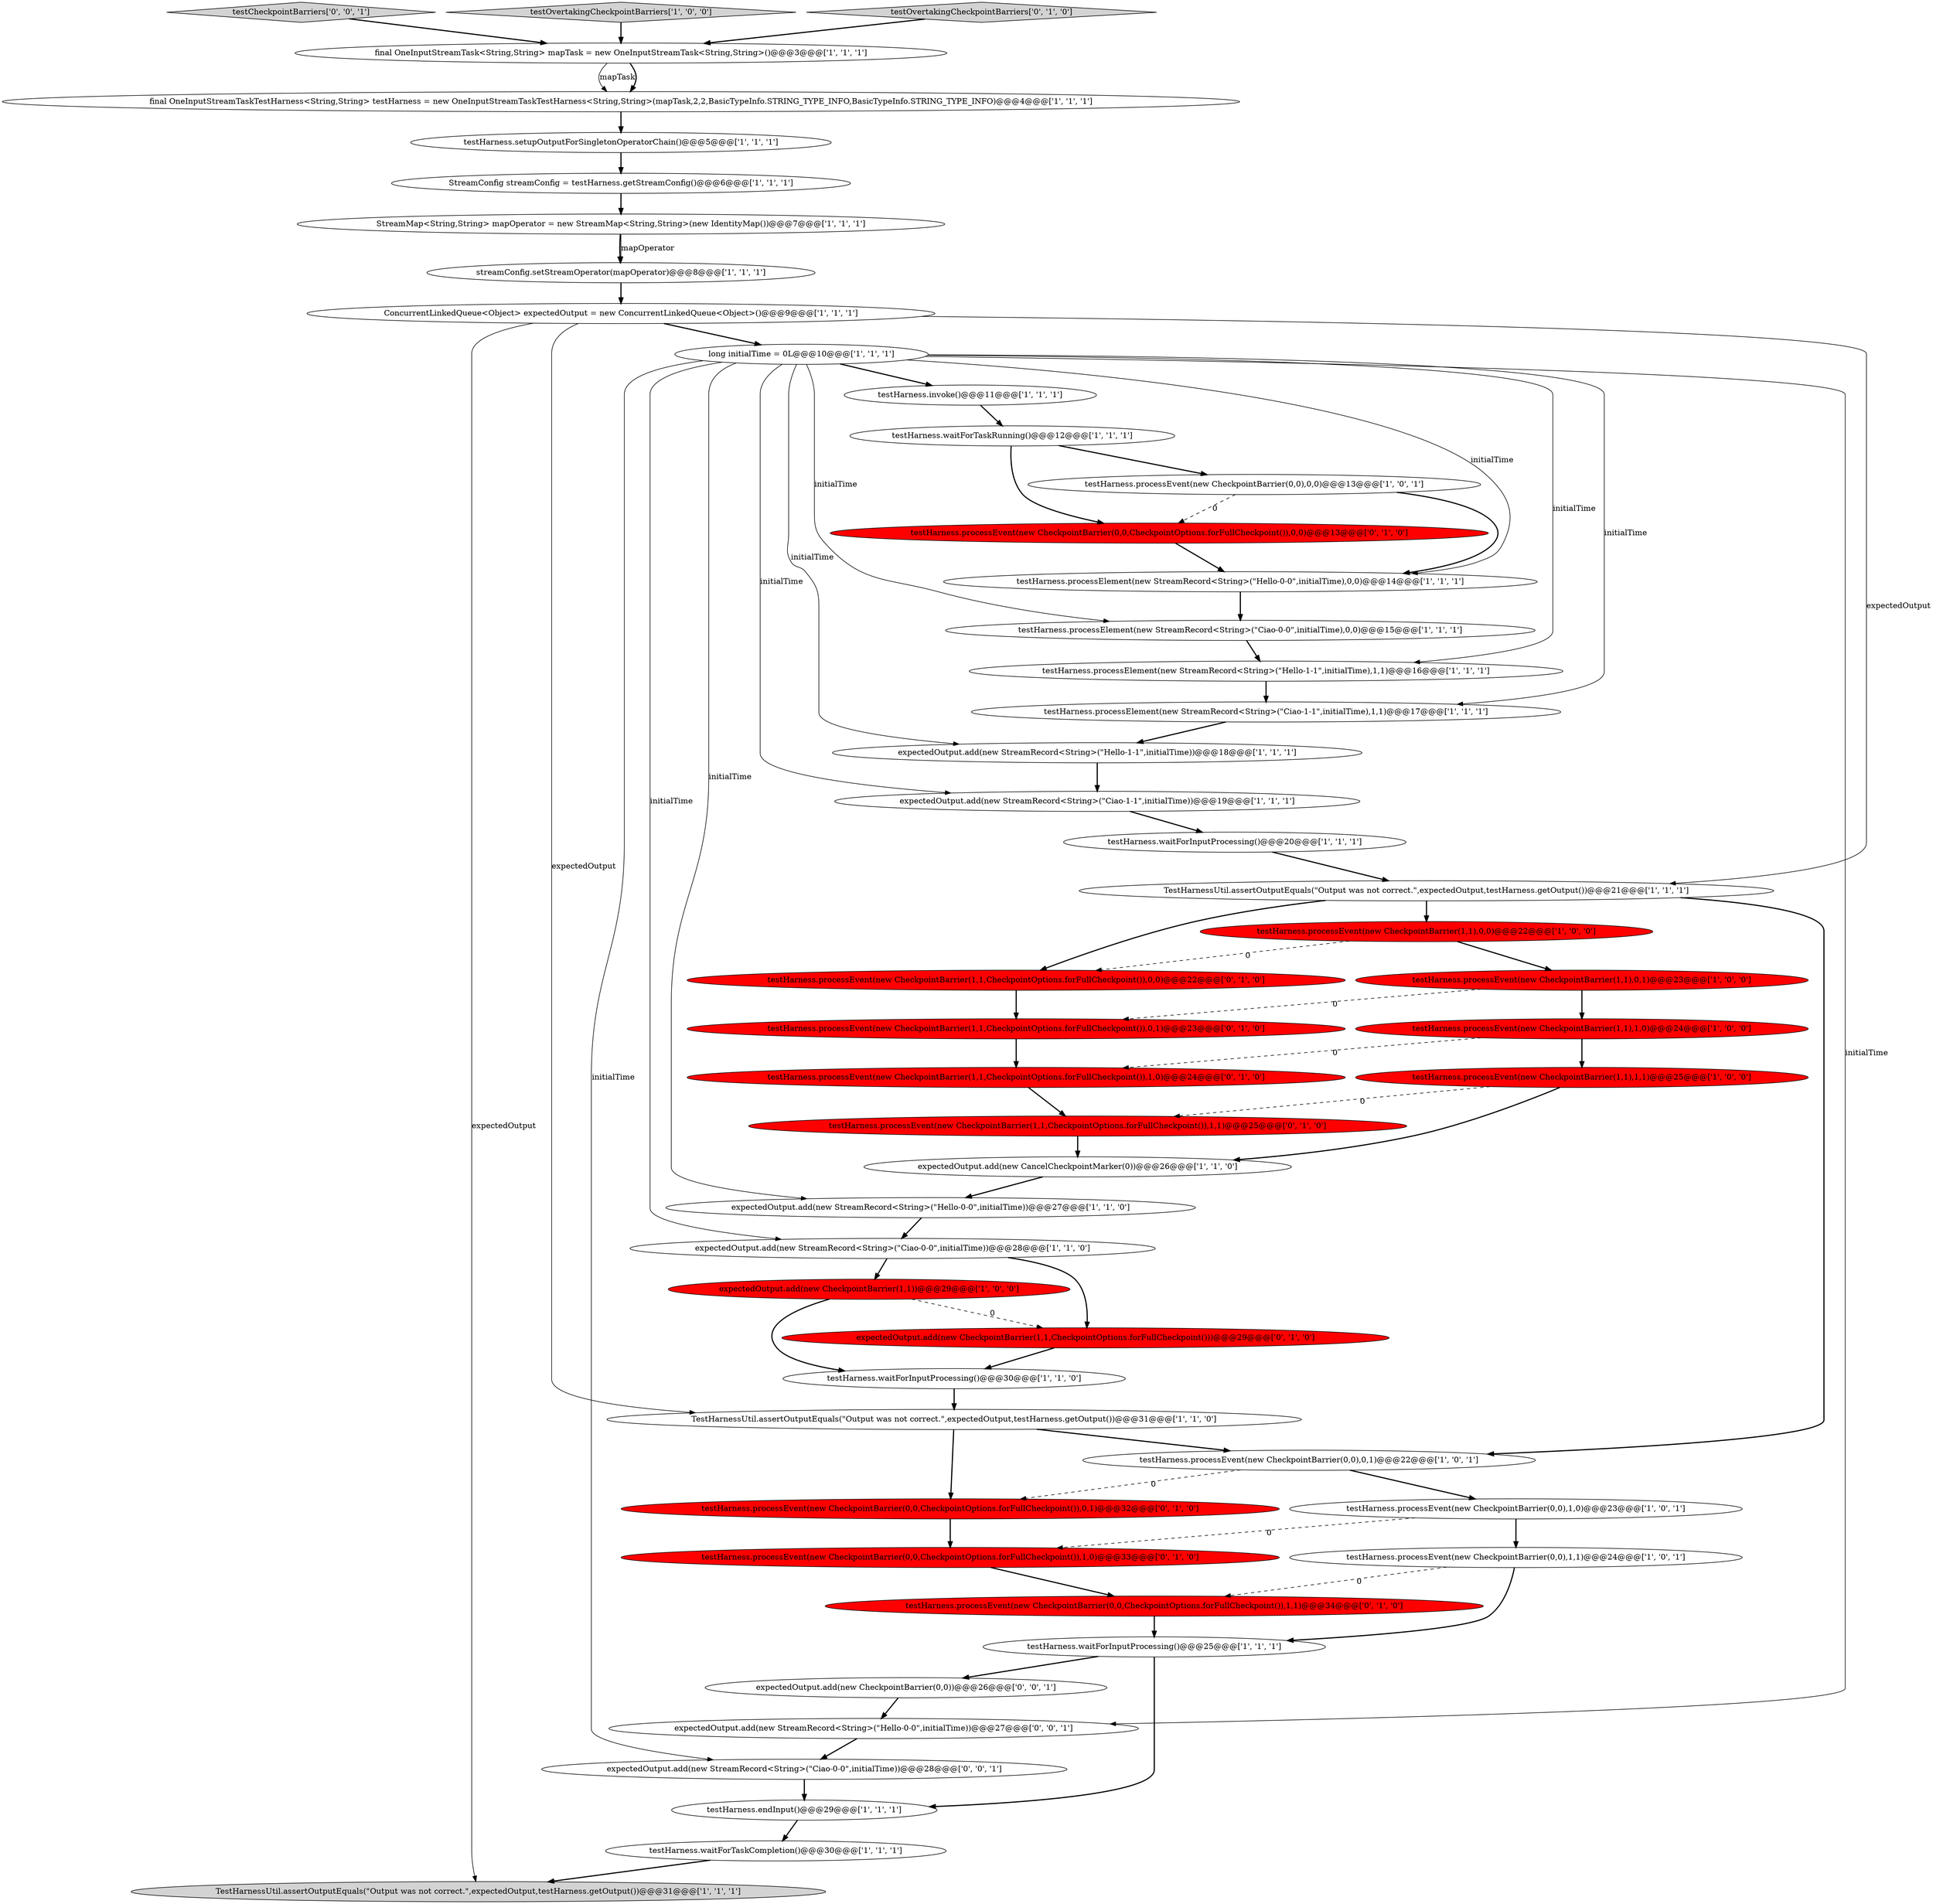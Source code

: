 digraph {
48 [style = filled, label = "testCheckpointBarriers['0', '0', '1']", fillcolor = lightgray, shape = diamond image = "AAA0AAABBB3BBB"];
6 [style = filled, label = "testHarness.processEvent(new CheckpointBarrier(0,0),1,0)@@@23@@@['1', '0', '1']", fillcolor = white, shape = ellipse image = "AAA0AAABBB1BBB"];
17 [style = filled, label = "testHarness.processEvent(new CheckpointBarrier(0,0),0,1)@@@22@@@['1', '0', '1']", fillcolor = white, shape = ellipse image = "AAA0AAABBB1BBB"];
20 [style = filled, label = "testHarness.processElement(new StreamRecord<String>(\"Hello-1-1\",initialTime),1,1)@@@16@@@['1', '1', '1']", fillcolor = white, shape = ellipse image = "AAA0AAABBB1BBB"];
0 [style = filled, label = "expectedOutput.add(new CheckpointBarrier(1,1))@@@29@@@['1', '0', '0']", fillcolor = red, shape = ellipse image = "AAA1AAABBB1BBB"];
7 [style = filled, label = "testHarness.processElement(new StreamRecord<String>(\"Hello-0-0\",initialTime),0,0)@@@14@@@['1', '1', '1']", fillcolor = white, shape = ellipse image = "AAA0AAABBB1BBB"];
12 [style = filled, label = "expectedOutput.add(new CancelCheckpointMarker(0))@@@26@@@['1', '1', '0']", fillcolor = white, shape = ellipse image = "AAA0AAABBB1BBB"];
4 [style = filled, label = "expectedOutput.add(new StreamRecord<String>(\"Ciao-0-0\",initialTime))@@@28@@@['1', '1', '0']", fillcolor = white, shape = ellipse image = "AAA0AAABBB1BBB"];
47 [style = filled, label = "expectedOutput.add(new StreamRecord<String>(\"Hello-0-0\",initialTime))@@@27@@@['0', '0', '1']", fillcolor = white, shape = ellipse image = "AAA0AAABBB3BBB"];
49 [style = filled, label = "expectedOutput.add(new StreamRecord<String>(\"Ciao-0-0\",initialTime))@@@28@@@['0', '0', '1']", fillcolor = white, shape = ellipse image = "AAA0AAABBB3BBB"];
10 [style = filled, label = "testOvertakingCheckpointBarriers['1', '0', '0']", fillcolor = lightgray, shape = diamond image = "AAA0AAABBB1BBB"];
25 [style = filled, label = "testHarness.processElement(new StreamRecord<String>(\"Ciao-0-0\",initialTime),0,0)@@@15@@@['1', '1', '1']", fillcolor = white, shape = ellipse image = "AAA0AAABBB1BBB"];
22 [style = filled, label = "testHarness.endInput()@@@29@@@['1', '1', '1']", fillcolor = white, shape = ellipse image = "AAA0AAABBB1BBB"];
45 [style = filled, label = "testHarness.processEvent(new CheckpointBarrier(1,1,CheckpointOptions.forFullCheckpoint()),0,0)@@@22@@@['0', '1', '0']", fillcolor = red, shape = ellipse image = "AAA1AAABBB2BBB"];
16 [style = filled, label = "StreamMap<String,String> mapOperator = new StreamMap<String,String>(new IdentityMap())@@@7@@@['1', '1', '1']", fillcolor = white, shape = ellipse image = "AAA0AAABBB1BBB"];
2 [style = filled, label = "testHarness.waitForTaskCompletion()@@@30@@@['1', '1', '1']", fillcolor = white, shape = ellipse image = "AAA0AAABBB1BBB"];
14 [style = filled, label = "StreamConfig streamConfig = testHarness.getStreamConfig()@@@6@@@['1', '1', '1']", fillcolor = white, shape = ellipse image = "AAA0AAABBB1BBB"];
29 [style = filled, label = "testHarness.waitForInputProcessing()@@@25@@@['1', '1', '1']", fillcolor = white, shape = ellipse image = "AAA0AAABBB1BBB"];
23 [style = filled, label = "expectedOutput.add(new StreamRecord<String>(\"Hello-1-1\",initialTime))@@@18@@@['1', '1', '1']", fillcolor = white, shape = ellipse image = "AAA0AAABBB1BBB"];
8 [style = filled, label = "testHarness.processEvent(new CheckpointBarrier(1,1),0,1)@@@23@@@['1', '0', '0']", fillcolor = red, shape = ellipse image = "AAA1AAABBB1BBB"];
40 [style = filled, label = "testHarness.processEvent(new CheckpointBarrier(0,0,CheckpointOptions.forFullCheckpoint()),0,1)@@@32@@@['0', '1', '0']", fillcolor = red, shape = ellipse image = "AAA1AAABBB2BBB"];
28 [style = filled, label = "testHarness.processElement(new StreamRecord<String>(\"Ciao-1-1\",initialTime),1,1)@@@17@@@['1', '1', '1']", fillcolor = white, shape = ellipse image = "AAA0AAABBB1BBB"];
21 [style = filled, label = "TestHarnessUtil.assertOutputEquals(\"Output was not correct.\",expectedOutput,testHarness.getOutput())@@@21@@@['1', '1', '1']", fillcolor = white, shape = ellipse image = "AAA0AAABBB1BBB"];
30 [style = filled, label = "TestHarnessUtil.assertOutputEquals(\"Output was not correct.\",expectedOutput,testHarness.getOutput())@@@31@@@['1', '1', '1']", fillcolor = lightgray, shape = ellipse image = "AAA0AAABBB1BBB"];
1 [style = filled, label = "testHarness.waitForTaskRunning()@@@12@@@['1', '1', '1']", fillcolor = white, shape = ellipse image = "AAA0AAABBB1BBB"];
46 [style = filled, label = "testHarness.processEvent(new CheckpointBarrier(0,0,CheckpointOptions.forFullCheckpoint()),1,0)@@@33@@@['0', '1', '0']", fillcolor = red, shape = ellipse image = "AAA1AAABBB2BBB"];
39 [style = filled, label = "expectedOutput.add(new CheckpointBarrier(1,1,CheckpointOptions.forFullCheckpoint()))@@@29@@@['0', '1', '0']", fillcolor = red, shape = ellipse image = "AAA1AAABBB2BBB"];
5 [style = filled, label = "testHarness.processEvent(new CheckpointBarrier(1,1),0,0)@@@22@@@['1', '0', '0']", fillcolor = red, shape = ellipse image = "AAA1AAABBB1BBB"];
33 [style = filled, label = "ConcurrentLinkedQueue<Object> expectedOutput = new ConcurrentLinkedQueue<Object>()@@@9@@@['1', '1', '1']", fillcolor = white, shape = ellipse image = "AAA0AAABBB1BBB"];
15 [style = filled, label = "TestHarnessUtil.assertOutputEquals(\"Output was not correct.\",expectedOutput,testHarness.getOutput())@@@31@@@['1', '1', '0']", fillcolor = white, shape = ellipse image = "AAA0AAABBB1BBB"];
31 [style = filled, label = "testHarness.processEvent(new CheckpointBarrier(0,0),0,0)@@@13@@@['1', '0', '1']", fillcolor = white, shape = ellipse image = "AAA0AAABBB1BBB"];
35 [style = filled, label = "testHarness.waitForInputProcessing()@@@20@@@['1', '1', '1']", fillcolor = white, shape = ellipse image = "AAA0AAABBB1BBB"];
24 [style = filled, label = "testHarness.waitForInputProcessing()@@@30@@@['1', '1', '0']", fillcolor = white, shape = ellipse image = "AAA0AAABBB1BBB"];
9 [style = filled, label = "testHarness.invoke()@@@11@@@['1', '1', '1']", fillcolor = white, shape = ellipse image = "AAA0AAABBB1BBB"];
26 [style = filled, label = "streamConfig.setStreamOperator(mapOperator)@@@8@@@['1', '1', '1']", fillcolor = white, shape = ellipse image = "AAA0AAABBB1BBB"];
18 [style = filled, label = "testHarness.processEvent(new CheckpointBarrier(0,0),1,1)@@@24@@@['1', '0', '1']", fillcolor = white, shape = ellipse image = "AAA0AAABBB1BBB"];
34 [style = filled, label = "testHarness.setupOutputForSingletonOperatorChain()@@@5@@@['1', '1', '1']", fillcolor = white, shape = ellipse image = "AAA0AAABBB1BBB"];
13 [style = filled, label = "long initialTime = 0L@@@10@@@['1', '1', '1']", fillcolor = white, shape = ellipse image = "AAA0AAABBB1BBB"];
36 [style = filled, label = "expectedOutput.add(new StreamRecord<String>(\"Ciao-1-1\",initialTime))@@@19@@@['1', '1', '1']", fillcolor = white, shape = ellipse image = "AAA0AAABBB1BBB"];
38 [style = filled, label = "testHarness.processEvent(new CheckpointBarrier(1,1,CheckpointOptions.forFullCheckpoint()),0,1)@@@23@@@['0', '1', '0']", fillcolor = red, shape = ellipse image = "AAA1AAABBB2BBB"];
19 [style = filled, label = "testHarness.processEvent(new CheckpointBarrier(1,1),1,1)@@@25@@@['1', '0', '0']", fillcolor = red, shape = ellipse image = "AAA1AAABBB1BBB"];
37 [style = filled, label = "testHarness.processEvent(new CheckpointBarrier(1,1,CheckpointOptions.forFullCheckpoint()),1,0)@@@24@@@['0', '1', '0']", fillcolor = red, shape = ellipse image = "AAA1AAABBB2BBB"];
41 [style = filled, label = "testOvertakingCheckpointBarriers['0', '1', '0']", fillcolor = lightgray, shape = diamond image = "AAA0AAABBB2BBB"];
42 [style = filled, label = "testHarness.processEvent(new CheckpointBarrier(0,0,CheckpointOptions.forFullCheckpoint()),1,1)@@@34@@@['0', '1', '0']", fillcolor = red, shape = ellipse image = "AAA1AAABBB2BBB"];
3 [style = filled, label = "final OneInputStreamTask<String,String> mapTask = new OneInputStreamTask<String,String>()@@@3@@@['1', '1', '1']", fillcolor = white, shape = ellipse image = "AAA0AAABBB1BBB"];
50 [style = filled, label = "expectedOutput.add(new CheckpointBarrier(0,0))@@@26@@@['0', '0', '1']", fillcolor = white, shape = ellipse image = "AAA0AAABBB3BBB"];
43 [style = filled, label = "testHarness.processEvent(new CheckpointBarrier(1,1,CheckpointOptions.forFullCheckpoint()),1,1)@@@25@@@['0', '1', '0']", fillcolor = red, shape = ellipse image = "AAA1AAABBB2BBB"];
32 [style = filled, label = "final OneInputStreamTaskTestHarness<String,String> testHarness = new OneInputStreamTaskTestHarness<String,String>(mapTask,2,2,BasicTypeInfo.STRING_TYPE_INFO,BasicTypeInfo.STRING_TYPE_INFO)@@@4@@@['1', '1', '1']", fillcolor = white, shape = ellipse image = "AAA0AAABBB1BBB"];
27 [style = filled, label = "expectedOutput.add(new StreamRecord<String>(\"Hello-0-0\",initialTime))@@@27@@@['1', '1', '0']", fillcolor = white, shape = ellipse image = "AAA0AAABBB1BBB"];
44 [style = filled, label = "testHarness.processEvent(new CheckpointBarrier(0,0,CheckpointOptions.forFullCheckpoint()),0,0)@@@13@@@['0', '1', '0']", fillcolor = red, shape = ellipse image = "AAA1AAABBB2BBB"];
11 [style = filled, label = "testHarness.processEvent(new CheckpointBarrier(1,1),1,0)@@@24@@@['1', '0', '0']", fillcolor = red, shape = ellipse image = "AAA1AAABBB1BBB"];
14->16 [style = bold, label=""];
13->49 [style = solid, label="initialTime"];
46->42 [style = bold, label=""];
5->8 [style = bold, label=""];
48->3 [style = bold, label=""];
13->28 [style = solid, label="initialTime"];
22->2 [style = bold, label=""];
1->44 [style = bold, label=""];
13->25 [style = solid, label="initialTime"];
19->12 [style = bold, label=""];
17->6 [style = bold, label=""];
6->18 [style = bold, label=""];
33->30 [style = solid, label="expectedOutput"];
4->39 [style = bold, label=""];
41->3 [style = bold, label=""];
20->28 [style = bold, label=""];
16->26 [style = bold, label=""];
44->7 [style = bold, label=""];
13->23 [style = solid, label="initialTime"];
16->26 [style = solid, label="mapOperator"];
10->3 [style = bold, label=""];
39->24 [style = bold, label=""];
32->34 [style = bold, label=""];
0->39 [style = dashed, label="0"];
11->19 [style = bold, label=""];
33->13 [style = bold, label=""];
42->29 [style = bold, label=""];
31->7 [style = bold, label=""];
35->21 [style = bold, label=""];
4->0 [style = bold, label=""];
49->22 [style = bold, label=""];
40->46 [style = bold, label=""];
13->27 [style = solid, label="initialTime"];
47->49 [style = bold, label=""];
6->46 [style = dashed, label="0"];
18->42 [style = dashed, label="0"];
21->5 [style = bold, label=""];
21->45 [style = bold, label=""];
27->4 [style = bold, label=""];
25->20 [style = bold, label=""];
15->17 [style = bold, label=""];
33->15 [style = solid, label="expectedOutput"];
18->29 [style = bold, label=""];
37->43 [style = bold, label=""];
3->32 [style = solid, label="mapTask"];
38->37 [style = bold, label=""];
43->12 [style = bold, label=""];
28->23 [style = bold, label=""];
29->50 [style = bold, label=""];
13->47 [style = solid, label="initialTime"];
50->47 [style = bold, label=""];
0->24 [style = bold, label=""];
5->45 [style = dashed, label="0"];
45->38 [style = bold, label=""];
8->38 [style = dashed, label="0"];
13->36 [style = solid, label="initialTime"];
19->43 [style = dashed, label="0"];
17->40 [style = dashed, label="0"];
13->7 [style = solid, label="initialTime"];
31->44 [style = dashed, label="0"];
11->37 [style = dashed, label="0"];
15->40 [style = bold, label=""];
23->36 [style = bold, label=""];
7->25 [style = bold, label=""];
34->14 [style = bold, label=""];
13->9 [style = bold, label=""];
29->22 [style = bold, label=""];
36->35 [style = bold, label=""];
9->1 [style = bold, label=""];
3->32 [style = bold, label=""];
1->31 [style = bold, label=""];
2->30 [style = bold, label=""];
13->20 [style = solid, label="initialTime"];
26->33 [style = bold, label=""];
8->11 [style = bold, label=""];
12->27 [style = bold, label=""];
21->17 [style = bold, label=""];
13->4 [style = solid, label="initialTime"];
33->21 [style = solid, label="expectedOutput"];
24->15 [style = bold, label=""];
}

